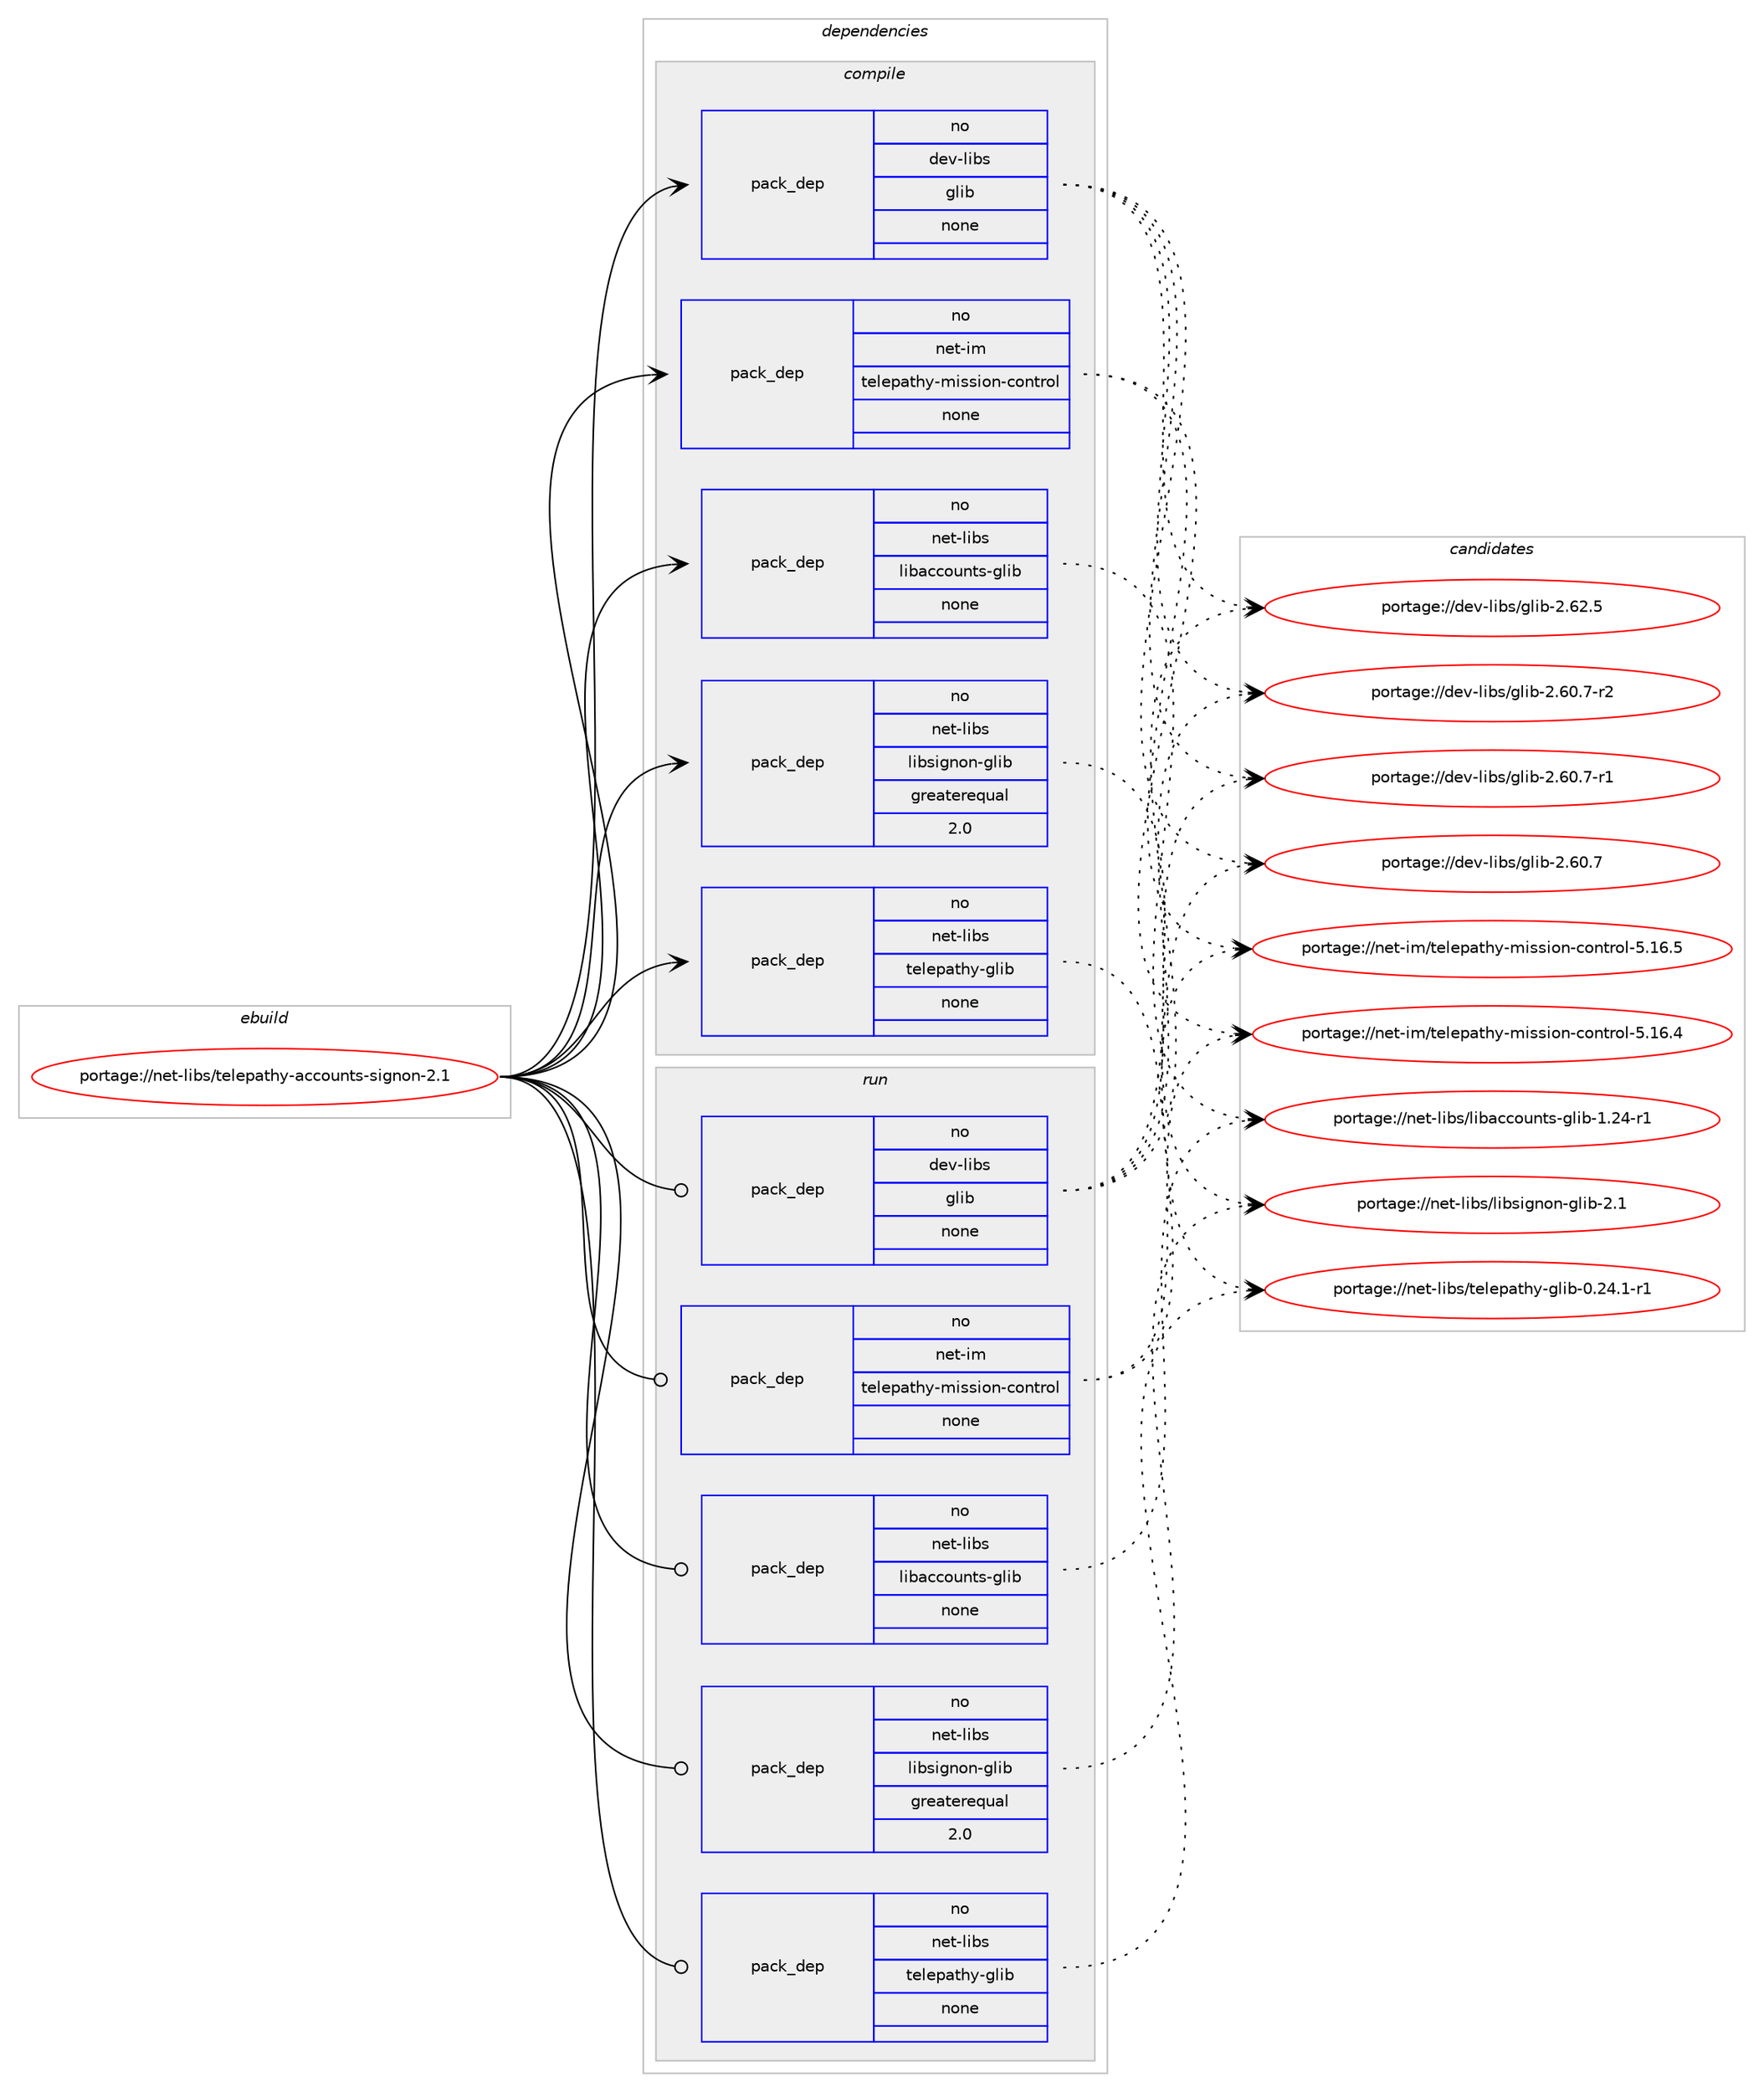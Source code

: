 digraph prolog {

# *************
# Graph options
# *************

newrank=true;
concentrate=true;
compound=true;
graph [rankdir=LR,fontname=Helvetica,fontsize=10,ranksep=1.5];#, ranksep=2.5, nodesep=0.2];
edge  [arrowhead=vee];
node  [fontname=Helvetica,fontsize=10];

# **********
# The ebuild
# **********

subgraph cluster_leftcol {
color=gray;
rank=same;
label=<<i>ebuild</i>>;
id [label="portage://net-libs/telepathy-accounts-signon-2.1", color=red, width=4, href="../net-libs/telepathy-accounts-signon-2.1.svg"];
}

# ****************
# The dependencies
# ****************

subgraph cluster_midcol {
color=gray;
label=<<i>dependencies</i>>;
subgraph cluster_compile {
fillcolor="#eeeeee";
style=filled;
label=<<i>compile</i>>;
subgraph pack60590 {
dependency78344 [label=<<TABLE BORDER="0" CELLBORDER="1" CELLSPACING="0" CELLPADDING="4" WIDTH="220"><TR><TD ROWSPAN="6" CELLPADDING="30">pack_dep</TD></TR><TR><TD WIDTH="110">no</TD></TR><TR><TD>dev-libs</TD></TR><TR><TD>glib</TD></TR><TR><TD>none</TD></TR><TR><TD></TD></TR></TABLE>>, shape=none, color=blue];
}
id:e -> dependency78344:w [weight=20,style="solid",arrowhead="vee"];
subgraph pack60591 {
dependency78345 [label=<<TABLE BORDER="0" CELLBORDER="1" CELLSPACING="0" CELLPADDING="4" WIDTH="220"><TR><TD ROWSPAN="6" CELLPADDING="30">pack_dep</TD></TR><TR><TD WIDTH="110">no</TD></TR><TR><TD>net-im</TD></TR><TR><TD>telepathy-mission-control</TD></TR><TR><TD>none</TD></TR><TR><TD></TD></TR></TABLE>>, shape=none, color=blue];
}
id:e -> dependency78345:w [weight=20,style="solid",arrowhead="vee"];
subgraph pack60592 {
dependency78346 [label=<<TABLE BORDER="0" CELLBORDER="1" CELLSPACING="0" CELLPADDING="4" WIDTH="220"><TR><TD ROWSPAN="6" CELLPADDING="30">pack_dep</TD></TR><TR><TD WIDTH="110">no</TD></TR><TR><TD>net-libs</TD></TR><TR><TD>libaccounts-glib</TD></TR><TR><TD>none</TD></TR><TR><TD></TD></TR></TABLE>>, shape=none, color=blue];
}
id:e -> dependency78346:w [weight=20,style="solid",arrowhead="vee"];
subgraph pack60593 {
dependency78347 [label=<<TABLE BORDER="0" CELLBORDER="1" CELLSPACING="0" CELLPADDING="4" WIDTH="220"><TR><TD ROWSPAN="6" CELLPADDING="30">pack_dep</TD></TR><TR><TD WIDTH="110">no</TD></TR><TR><TD>net-libs</TD></TR><TR><TD>libsignon-glib</TD></TR><TR><TD>greaterequal</TD></TR><TR><TD>2.0</TD></TR></TABLE>>, shape=none, color=blue];
}
id:e -> dependency78347:w [weight=20,style="solid",arrowhead="vee"];
subgraph pack60594 {
dependency78348 [label=<<TABLE BORDER="0" CELLBORDER="1" CELLSPACING="0" CELLPADDING="4" WIDTH="220"><TR><TD ROWSPAN="6" CELLPADDING="30">pack_dep</TD></TR><TR><TD WIDTH="110">no</TD></TR><TR><TD>net-libs</TD></TR><TR><TD>telepathy-glib</TD></TR><TR><TD>none</TD></TR><TR><TD></TD></TR></TABLE>>, shape=none, color=blue];
}
id:e -> dependency78348:w [weight=20,style="solid",arrowhead="vee"];
}
subgraph cluster_compileandrun {
fillcolor="#eeeeee";
style=filled;
label=<<i>compile and run</i>>;
}
subgraph cluster_run {
fillcolor="#eeeeee";
style=filled;
label=<<i>run</i>>;
subgraph pack60595 {
dependency78349 [label=<<TABLE BORDER="0" CELLBORDER="1" CELLSPACING="0" CELLPADDING="4" WIDTH="220"><TR><TD ROWSPAN="6" CELLPADDING="30">pack_dep</TD></TR><TR><TD WIDTH="110">no</TD></TR><TR><TD>dev-libs</TD></TR><TR><TD>glib</TD></TR><TR><TD>none</TD></TR><TR><TD></TD></TR></TABLE>>, shape=none, color=blue];
}
id:e -> dependency78349:w [weight=20,style="solid",arrowhead="odot"];
subgraph pack60596 {
dependency78350 [label=<<TABLE BORDER="0" CELLBORDER="1" CELLSPACING="0" CELLPADDING="4" WIDTH="220"><TR><TD ROWSPAN="6" CELLPADDING="30">pack_dep</TD></TR><TR><TD WIDTH="110">no</TD></TR><TR><TD>net-im</TD></TR><TR><TD>telepathy-mission-control</TD></TR><TR><TD>none</TD></TR><TR><TD></TD></TR></TABLE>>, shape=none, color=blue];
}
id:e -> dependency78350:w [weight=20,style="solid",arrowhead="odot"];
subgraph pack60597 {
dependency78351 [label=<<TABLE BORDER="0" CELLBORDER="1" CELLSPACING="0" CELLPADDING="4" WIDTH="220"><TR><TD ROWSPAN="6" CELLPADDING="30">pack_dep</TD></TR><TR><TD WIDTH="110">no</TD></TR><TR><TD>net-libs</TD></TR><TR><TD>libaccounts-glib</TD></TR><TR><TD>none</TD></TR><TR><TD></TD></TR></TABLE>>, shape=none, color=blue];
}
id:e -> dependency78351:w [weight=20,style="solid",arrowhead="odot"];
subgraph pack60598 {
dependency78352 [label=<<TABLE BORDER="0" CELLBORDER="1" CELLSPACING="0" CELLPADDING="4" WIDTH="220"><TR><TD ROWSPAN="6" CELLPADDING="30">pack_dep</TD></TR><TR><TD WIDTH="110">no</TD></TR><TR><TD>net-libs</TD></TR><TR><TD>libsignon-glib</TD></TR><TR><TD>greaterequal</TD></TR><TR><TD>2.0</TD></TR></TABLE>>, shape=none, color=blue];
}
id:e -> dependency78352:w [weight=20,style="solid",arrowhead="odot"];
subgraph pack60599 {
dependency78353 [label=<<TABLE BORDER="0" CELLBORDER="1" CELLSPACING="0" CELLPADDING="4" WIDTH="220"><TR><TD ROWSPAN="6" CELLPADDING="30">pack_dep</TD></TR><TR><TD WIDTH="110">no</TD></TR><TR><TD>net-libs</TD></TR><TR><TD>telepathy-glib</TD></TR><TR><TD>none</TD></TR><TR><TD></TD></TR></TABLE>>, shape=none, color=blue];
}
id:e -> dependency78353:w [weight=20,style="solid",arrowhead="odot"];
}
}

# **************
# The candidates
# **************

subgraph cluster_choices {
rank=same;
color=gray;
label=<<i>candidates</i>>;

subgraph choice60590 {
color=black;
nodesep=1;
choice1001011184510810598115471031081059845504654504653 [label="portage://dev-libs/glib-2.62.5", color=red, width=4,href="../dev-libs/glib-2.62.5.svg"];
choice10010111845108105981154710310810598455046544846554511450 [label="portage://dev-libs/glib-2.60.7-r2", color=red, width=4,href="../dev-libs/glib-2.60.7-r2.svg"];
choice10010111845108105981154710310810598455046544846554511449 [label="portage://dev-libs/glib-2.60.7-r1", color=red, width=4,href="../dev-libs/glib-2.60.7-r1.svg"];
choice1001011184510810598115471031081059845504654484655 [label="portage://dev-libs/glib-2.60.7", color=red, width=4,href="../dev-libs/glib-2.60.7.svg"];
dependency78344:e -> choice1001011184510810598115471031081059845504654504653:w [style=dotted,weight="100"];
dependency78344:e -> choice10010111845108105981154710310810598455046544846554511450:w [style=dotted,weight="100"];
dependency78344:e -> choice10010111845108105981154710310810598455046544846554511449:w [style=dotted,weight="100"];
dependency78344:e -> choice1001011184510810598115471031081059845504654484655:w [style=dotted,weight="100"];
}
subgraph choice60591 {
color=black;
nodesep=1;
choice11010111645105109471161011081011129711610412145109105115115105111110459911111011611411110845534649544653 [label="portage://net-im/telepathy-mission-control-5.16.5", color=red, width=4,href="../net-im/telepathy-mission-control-5.16.5.svg"];
choice11010111645105109471161011081011129711610412145109105115115105111110459911111011611411110845534649544652 [label="portage://net-im/telepathy-mission-control-5.16.4", color=red, width=4,href="../net-im/telepathy-mission-control-5.16.4.svg"];
dependency78345:e -> choice11010111645105109471161011081011129711610412145109105115115105111110459911111011611411110845534649544653:w [style=dotted,weight="100"];
dependency78345:e -> choice11010111645105109471161011081011129711610412145109105115115105111110459911111011611411110845534649544652:w [style=dotted,weight="100"];
}
subgraph choice60592 {
color=black;
nodesep=1;
choice11010111645108105981154710810598979999111117110116115451031081059845494650524511449 [label="portage://net-libs/libaccounts-glib-1.24-r1", color=red, width=4,href="../net-libs/libaccounts-glib-1.24-r1.svg"];
dependency78346:e -> choice11010111645108105981154710810598979999111117110116115451031081059845494650524511449:w [style=dotted,weight="100"];
}
subgraph choice60593 {
color=black;
nodesep=1;
choice11010111645108105981154710810598115105103110111110451031081059845504649 [label="portage://net-libs/libsignon-glib-2.1", color=red, width=4,href="../net-libs/libsignon-glib-2.1.svg"];
dependency78347:e -> choice11010111645108105981154710810598115105103110111110451031081059845504649:w [style=dotted,weight="100"];
}
subgraph choice60594 {
color=black;
nodesep=1;
choice110101116451081059811547116101108101112971161041214510310810598454846505246494511449 [label="portage://net-libs/telepathy-glib-0.24.1-r1", color=red, width=4,href="../net-libs/telepathy-glib-0.24.1-r1.svg"];
dependency78348:e -> choice110101116451081059811547116101108101112971161041214510310810598454846505246494511449:w [style=dotted,weight="100"];
}
subgraph choice60595 {
color=black;
nodesep=1;
choice1001011184510810598115471031081059845504654504653 [label="portage://dev-libs/glib-2.62.5", color=red, width=4,href="../dev-libs/glib-2.62.5.svg"];
choice10010111845108105981154710310810598455046544846554511450 [label="portage://dev-libs/glib-2.60.7-r2", color=red, width=4,href="../dev-libs/glib-2.60.7-r2.svg"];
choice10010111845108105981154710310810598455046544846554511449 [label="portage://dev-libs/glib-2.60.7-r1", color=red, width=4,href="../dev-libs/glib-2.60.7-r1.svg"];
choice1001011184510810598115471031081059845504654484655 [label="portage://dev-libs/glib-2.60.7", color=red, width=4,href="../dev-libs/glib-2.60.7.svg"];
dependency78349:e -> choice1001011184510810598115471031081059845504654504653:w [style=dotted,weight="100"];
dependency78349:e -> choice10010111845108105981154710310810598455046544846554511450:w [style=dotted,weight="100"];
dependency78349:e -> choice10010111845108105981154710310810598455046544846554511449:w [style=dotted,weight="100"];
dependency78349:e -> choice1001011184510810598115471031081059845504654484655:w [style=dotted,weight="100"];
}
subgraph choice60596 {
color=black;
nodesep=1;
choice11010111645105109471161011081011129711610412145109105115115105111110459911111011611411110845534649544653 [label="portage://net-im/telepathy-mission-control-5.16.5", color=red, width=4,href="../net-im/telepathy-mission-control-5.16.5.svg"];
choice11010111645105109471161011081011129711610412145109105115115105111110459911111011611411110845534649544652 [label="portage://net-im/telepathy-mission-control-5.16.4", color=red, width=4,href="../net-im/telepathy-mission-control-5.16.4.svg"];
dependency78350:e -> choice11010111645105109471161011081011129711610412145109105115115105111110459911111011611411110845534649544653:w [style=dotted,weight="100"];
dependency78350:e -> choice11010111645105109471161011081011129711610412145109105115115105111110459911111011611411110845534649544652:w [style=dotted,weight="100"];
}
subgraph choice60597 {
color=black;
nodesep=1;
choice11010111645108105981154710810598979999111117110116115451031081059845494650524511449 [label="portage://net-libs/libaccounts-glib-1.24-r1", color=red, width=4,href="../net-libs/libaccounts-glib-1.24-r1.svg"];
dependency78351:e -> choice11010111645108105981154710810598979999111117110116115451031081059845494650524511449:w [style=dotted,weight="100"];
}
subgraph choice60598 {
color=black;
nodesep=1;
choice11010111645108105981154710810598115105103110111110451031081059845504649 [label="portage://net-libs/libsignon-glib-2.1", color=red, width=4,href="../net-libs/libsignon-glib-2.1.svg"];
dependency78352:e -> choice11010111645108105981154710810598115105103110111110451031081059845504649:w [style=dotted,weight="100"];
}
subgraph choice60599 {
color=black;
nodesep=1;
choice110101116451081059811547116101108101112971161041214510310810598454846505246494511449 [label="portage://net-libs/telepathy-glib-0.24.1-r1", color=red, width=4,href="../net-libs/telepathy-glib-0.24.1-r1.svg"];
dependency78353:e -> choice110101116451081059811547116101108101112971161041214510310810598454846505246494511449:w [style=dotted,weight="100"];
}
}

}
